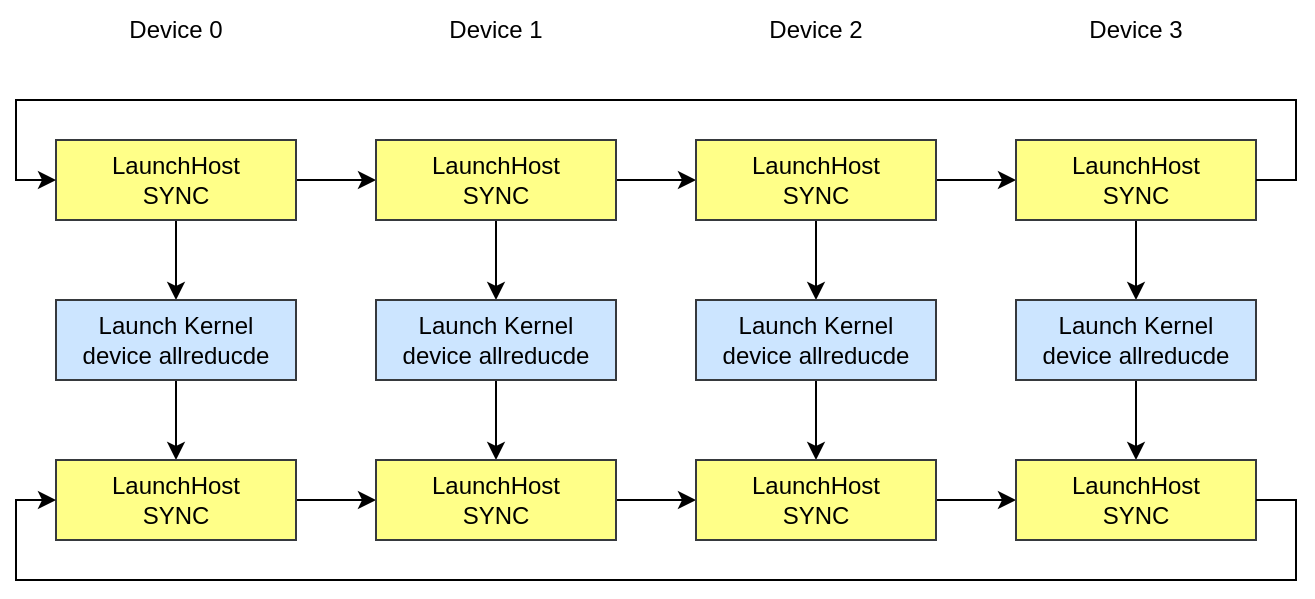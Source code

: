 <mxfile version="21.2.2" type="github">
  <diagram name="Page-1" id="kW3CUzmfQ5rghl22DTwX">
    <mxGraphModel dx="2358" dy="1304" grid="1" gridSize="10" guides="1" tooltips="1" connect="1" arrows="1" fold="1" page="1" pageScale="1" pageWidth="850" pageHeight="1100" math="0" shadow="0">
      <root>
        <mxCell id="0" />
        <mxCell id="1" parent="0" />
        <mxCell id="hEzXhaE5UvpAldRwqe7W-7" value="" style="edgeStyle=orthogonalEdgeStyle;rounded=0;orthogonalLoop=1;jettySize=auto;html=1;" parent="1" source="hEzXhaE5UvpAldRwqe7W-1" target="hEzXhaE5UvpAldRwqe7W-5" edge="1">
          <mxGeometry relative="1" as="geometry" />
        </mxCell>
        <mxCell id="hEzXhaE5UvpAldRwqe7W-29" value="" style="edgeStyle=orthogonalEdgeStyle;rounded=0;orthogonalLoop=1;jettySize=auto;html=1;" parent="1" source="hEzXhaE5UvpAldRwqe7W-1" target="hEzXhaE5UvpAldRwqe7W-12" edge="1">
          <mxGeometry relative="1" as="geometry" />
        </mxCell>
        <mxCell id="hEzXhaE5UvpAldRwqe7W-1" value="LaunchHost&lt;br&gt;SYNC" style="rounded=0;whiteSpace=wrap;html=1;fillColor=#ffff88;strokeColor=#36393d;" parent="1" vertex="1">
          <mxGeometry x="40" y="440" width="120" height="40" as="geometry" />
        </mxCell>
        <mxCell id="hEzXhaE5UvpAldRwqe7W-8" value="" style="edgeStyle=orthogonalEdgeStyle;rounded=0;orthogonalLoop=1;jettySize=auto;html=1;" parent="1" source="hEzXhaE5UvpAldRwqe7W-5" target="hEzXhaE5UvpAldRwqe7W-6" edge="1">
          <mxGeometry relative="1" as="geometry" />
        </mxCell>
        <mxCell id="hEzXhaE5UvpAldRwqe7W-5" value="Launch Kernel&lt;br&gt;device allreducde" style="rounded=0;whiteSpace=wrap;html=1;fillColor=#cce5ff;strokeColor=#36393d;" parent="1" vertex="1">
          <mxGeometry x="40" y="520" width="120" height="40" as="geometry" />
        </mxCell>
        <mxCell id="hEzXhaE5UvpAldRwqe7W-32" value="" style="edgeStyle=orthogonalEdgeStyle;rounded=0;orthogonalLoop=1;jettySize=auto;html=1;" parent="1" source="hEzXhaE5UvpAldRwqe7W-6" target="hEzXhaE5UvpAldRwqe7W-15" edge="1">
          <mxGeometry relative="1" as="geometry" />
        </mxCell>
        <mxCell id="hEzXhaE5UvpAldRwqe7W-6" value="LaunchHost&lt;br style=&quot;border-color: var(--border-color);&quot;&gt;SYNC" style="rounded=0;whiteSpace=wrap;html=1;fillColor=#ffff88;strokeColor=#36393d;" parent="1" vertex="1">
          <mxGeometry x="40" y="600" width="120" height="40" as="geometry" />
        </mxCell>
        <mxCell id="hEzXhaE5UvpAldRwqe7W-9" value="Device 0" style="text;html=1;strokeColor=none;fillColor=none;align=center;verticalAlign=middle;whiteSpace=wrap;rounded=0;" parent="1" vertex="1">
          <mxGeometry x="70" y="370" width="60" height="30" as="geometry" />
        </mxCell>
        <mxCell id="hEzXhaE5UvpAldRwqe7W-11" value="" style="edgeStyle=orthogonalEdgeStyle;rounded=0;orthogonalLoop=1;jettySize=auto;html=1;" parent="1" source="hEzXhaE5UvpAldRwqe7W-12" target="hEzXhaE5UvpAldRwqe7W-14" edge="1">
          <mxGeometry relative="1" as="geometry" />
        </mxCell>
        <mxCell id="hEzXhaE5UvpAldRwqe7W-30" value="" style="edgeStyle=orthogonalEdgeStyle;rounded=0;orthogonalLoop=1;jettySize=auto;html=1;" parent="1" source="hEzXhaE5UvpAldRwqe7W-12" target="hEzXhaE5UvpAldRwqe7W-18" edge="1">
          <mxGeometry relative="1" as="geometry" />
        </mxCell>
        <mxCell id="hEzXhaE5UvpAldRwqe7W-12" value="LaunchHost&lt;br&gt;SYNC" style="rounded=0;whiteSpace=wrap;html=1;fillColor=#ffff88;strokeColor=#36393d;" parent="1" vertex="1">
          <mxGeometry x="200" y="440" width="120" height="40" as="geometry" />
        </mxCell>
        <mxCell id="hEzXhaE5UvpAldRwqe7W-13" value="" style="edgeStyle=orthogonalEdgeStyle;rounded=0;orthogonalLoop=1;jettySize=auto;html=1;" parent="1" source="hEzXhaE5UvpAldRwqe7W-14" target="hEzXhaE5UvpAldRwqe7W-15" edge="1">
          <mxGeometry relative="1" as="geometry" />
        </mxCell>
        <mxCell id="hEzXhaE5UvpAldRwqe7W-14" value="Launch Kernel&lt;br&gt;device allreducde" style="rounded=0;whiteSpace=wrap;html=1;fillColor=#cce5ff;strokeColor=#36393d;" parent="1" vertex="1">
          <mxGeometry x="200" y="520" width="120" height="40" as="geometry" />
        </mxCell>
        <mxCell id="hEzXhaE5UvpAldRwqe7W-33" value="" style="edgeStyle=orthogonalEdgeStyle;rounded=0;orthogonalLoop=1;jettySize=auto;html=1;" parent="1" source="hEzXhaE5UvpAldRwqe7W-15" target="hEzXhaE5UvpAldRwqe7W-21" edge="1">
          <mxGeometry relative="1" as="geometry" />
        </mxCell>
        <mxCell id="hEzXhaE5UvpAldRwqe7W-15" value="LaunchHost&lt;br style=&quot;border-color: var(--border-color);&quot;&gt;SYNC" style="rounded=0;whiteSpace=wrap;html=1;fillColor=#ffff88;strokeColor=#36393d;" parent="1" vertex="1">
          <mxGeometry x="200" y="600" width="120" height="40" as="geometry" />
        </mxCell>
        <mxCell id="hEzXhaE5UvpAldRwqe7W-16" value="Device 1" style="text;html=1;strokeColor=none;fillColor=none;align=center;verticalAlign=middle;whiteSpace=wrap;rounded=0;" parent="1" vertex="1">
          <mxGeometry x="230" y="370" width="60" height="30" as="geometry" />
        </mxCell>
        <mxCell id="hEzXhaE5UvpAldRwqe7W-17" value="" style="edgeStyle=orthogonalEdgeStyle;rounded=0;orthogonalLoop=1;jettySize=auto;html=1;" parent="1" source="hEzXhaE5UvpAldRwqe7W-18" target="hEzXhaE5UvpAldRwqe7W-20" edge="1">
          <mxGeometry relative="1" as="geometry" />
        </mxCell>
        <mxCell id="hEzXhaE5UvpAldRwqe7W-31" value="" style="edgeStyle=orthogonalEdgeStyle;rounded=0;orthogonalLoop=1;jettySize=auto;html=1;" parent="1" source="hEzXhaE5UvpAldRwqe7W-18" target="hEzXhaE5UvpAldRwqe7W-24" edge="1">
          <mxGeometry relative="1" as="geometry" />
        </mxCell>
        <mxCell id="hEzXhaE5UvpAldRwqe7W-18" value="LaunchHost&lt;br&gt;SYNC" style="rounded=0;whiteSpace=wrap;html=1;fillColor=#ffff88;strokeColor=#36393d;" parent="1" vertex="1">
          <mxGeometry x="360" y="440" width="120" height="40" as="geometry" />
        </mxCell>
        <mxCell id="hEzXhaE5UvpAldRwqe7W-19" value="" style="edgeStyle=orthogonalEdgeStyle;rounded=0;orthogonalLoop=1;jettySize=auto;html=1;" parent="1" source="hEzXhaE5UvpAldRwqe7W-20" target="hEzXhaE5UvpAldRwqe7W-21" edge="1">
          <mxGeometry relative="1" as="geometry" />
        </mxCell>
        <mxCell id="hEzXhaE5UvpAldRwqe7W-20" value="Launch Kernel&lt;br&gt;device allreducde" style="rounded=0;whiteSpace=wrap;html=1;fillColor=#cce5ff;strokeColor=#36393d;" parent="1" vertex="1">
          <mxGeometry x="360" y="520" width="120" height="40" as="geometry" />
        </mxCell>
        <mxCell id="hEzXhaE5UvpAldRwqe7W-34" value="" style="edgeStyle=orthogonalEdgeStyle;rounded=0;orthogonalLoop=1;jettySize=auto;html=1;" parent="1" source="hEzXhaE5UvpAldRwqe7W-21" target="hEzXhaE5UvpAldRwqe7W-27" edge="1">
          <mxGeometry relative="1" as="geometry" />
        </mxCell>
        <mxCell id="hEzXhaE5UvpAldRwqe7W-21" value="LaunchHost&lt;br style=&quot;border-color: var(--border-color);&quot;&gt;SYNC" style="rounded=0;whiteSpace=wrap;html=1;fillColor=#ffff88;strokeColor=#36393d;" parent="1" vertex="1">
          <mxGeometry x="360" y="600" width="120" height="40" as="geometry" />
        </mxCell>
        <mxCell id="hEzXhaE5UvpAldRwqe7W-22" value="Device 2" style="text;html=1;strokeColor=none;fillColor=none;align=center;verticalAlign=middle;whiteSpace=wrap;rounded=0;" parent="1" vertex="1">
          <mxGeometry x="390" y="370" width="60" height="30" as="geometry" />
        </mxCell>
        <mxCell id="hEzXhaE5UvpAldRwqe7W-23" value="" style="edgeStyle=orthogonalEdgeStyle;rounded=0;orthogonalLoop=1;jettySize=auto;html=1;" parent="1" source="hEzXhaE5UvpAldRwqe7W-24" target="hEzXhaE5UvpAldRwqe7W-26" edge="1">
          <mxGeometry relative="1" as="geometry" />
        </mxCell>
        <mxCell id="hEzXhaE5UvpAldRwqe7W-24" value="LaunchHost&lt;br style=&quot;border-color: var(--border-color);&quot;&gt;SYNC" style="rounded=0;whiteSpace=wrap;html=1;fillColor=#ffff88;strokeColor=#36393d;" parent="1" vertex="1">
          <mxGeometry x="520" y="440" width="120" height="40" as="geometry" />
        </mxCell>
        <mxCell id="hEzXhaE5UvpAldRwqe7W-25" value="" style="edgeStyle=orthogonalEdgeStyle;rounded=0;orthogonalLoop=1;jettySize=auto;html=1;" parent="1" source="hEzXhaE5UvpAldRwqe7W-26" target="hEzXhaE5UvpAldRwqe7W-27" edge="1">
          <mxGeometry relative="1" as="geometry" />
        </mxCell>
        <mxCell id="hEzXhaE5UvpAldRwqe7W-26" value="Launch Kernel&lt;br&gt;device allreducde" style="rounded=0;whiteSpace=wrap;html=1;fillColor=#cce5ff;strokeColor=#36393d;" parent="1" vertex="1">
          <mxGeometry x="520" y="520" width="120" height="40" as="geometry" />
        </mxCell>
        <mxCell id="hEzXhaE5UvpAldRwqe7W-27" value="LaunchHost&lt;br style=&quot;border-color: var(--border-color);&quot;&gt;SYNC" style="rounded=0;whiteSpace=wrap;html=1;fillColor=#ffff88;strokeColor=#36393d;" parent="1" vertex="1">
          <mxGeometry x="520" y="600" width="120" height="40" as="geometry" />
        </mxCell>
        <mxCell id="hEzXhaE5UvpAldRwqe7W-28" value="Device 3" style="text;html=1;strokeColor=none;fillColor=none;align=center;verticalAlign=middle;whiteSpace=wrap;rounded=0;" parent="1" vertex="1">
          <mxGeometry x="550" y="370" width="60" height="30" as="geometry" />
        </mxCell>
        <mxCell id="hEzXhaE5UvpAldRwqe7W-35" value="" style="edgeStyle=orthogonalEdgeStyle;rounded=0;orthogonalLoop=1;jettySize=auto;html=1;exitX=1;exitY=0.5;exitDx=0;exitDy=0;entryX=0;entryY=0.5;entryDx=0;entryDy=0;" parent="1" source="hEzXhaE5UvpAldRwqe7W-24" target="hEzXhaE5UvpAldRwqe7W-1" edge="1">
          <mxGeometry relative="1" as="geometry">
            <mxPoint x="490" y="470" as="sourcePoint" />
            <mxPoint x="700" y="450" as="targetPoint" />
            <Array as="points">
              <mxPoint x="660" y="460" />
              <mxPoint x="660" y="420" />
              <mxPoint x="20" y="420" />
              <mxPoint x="20" y="460" />
            </Array>
          </mxGeometry>
        </mxCell>
        <mxCell id="hEzXhaE5UvpAldRwqe7W-36" value="" style="edgeStyle=orthogonalEdgeStyle;rounded=0;orthogonalLoop=1;jettySize=auto;html=1;exitX=1;exitY=0.5;exitDx=0;exitDy=0;" parent="1" source="hEzXhaE5UvpAldRwqe7W-27" edge="1">
          <mxGeometry relative="1" as="geometry">
            <mxPoint x="650" y="470" as="sourcePoint" />
            <mxPoint x="40" y="620" as="targetPoint" />
            <Array as="points">
              <mxPoint x="660" y="620" />
              <mxPoint x="660" y="660" />
              <mxPoint x="20" y="660" />
              <mxPoint x="20" y="620" />
            </Array>
          </mxGeometry>
        </mxCell>
      </root>
    </mxGraphModel>
  </diagram>
</mxfile>
